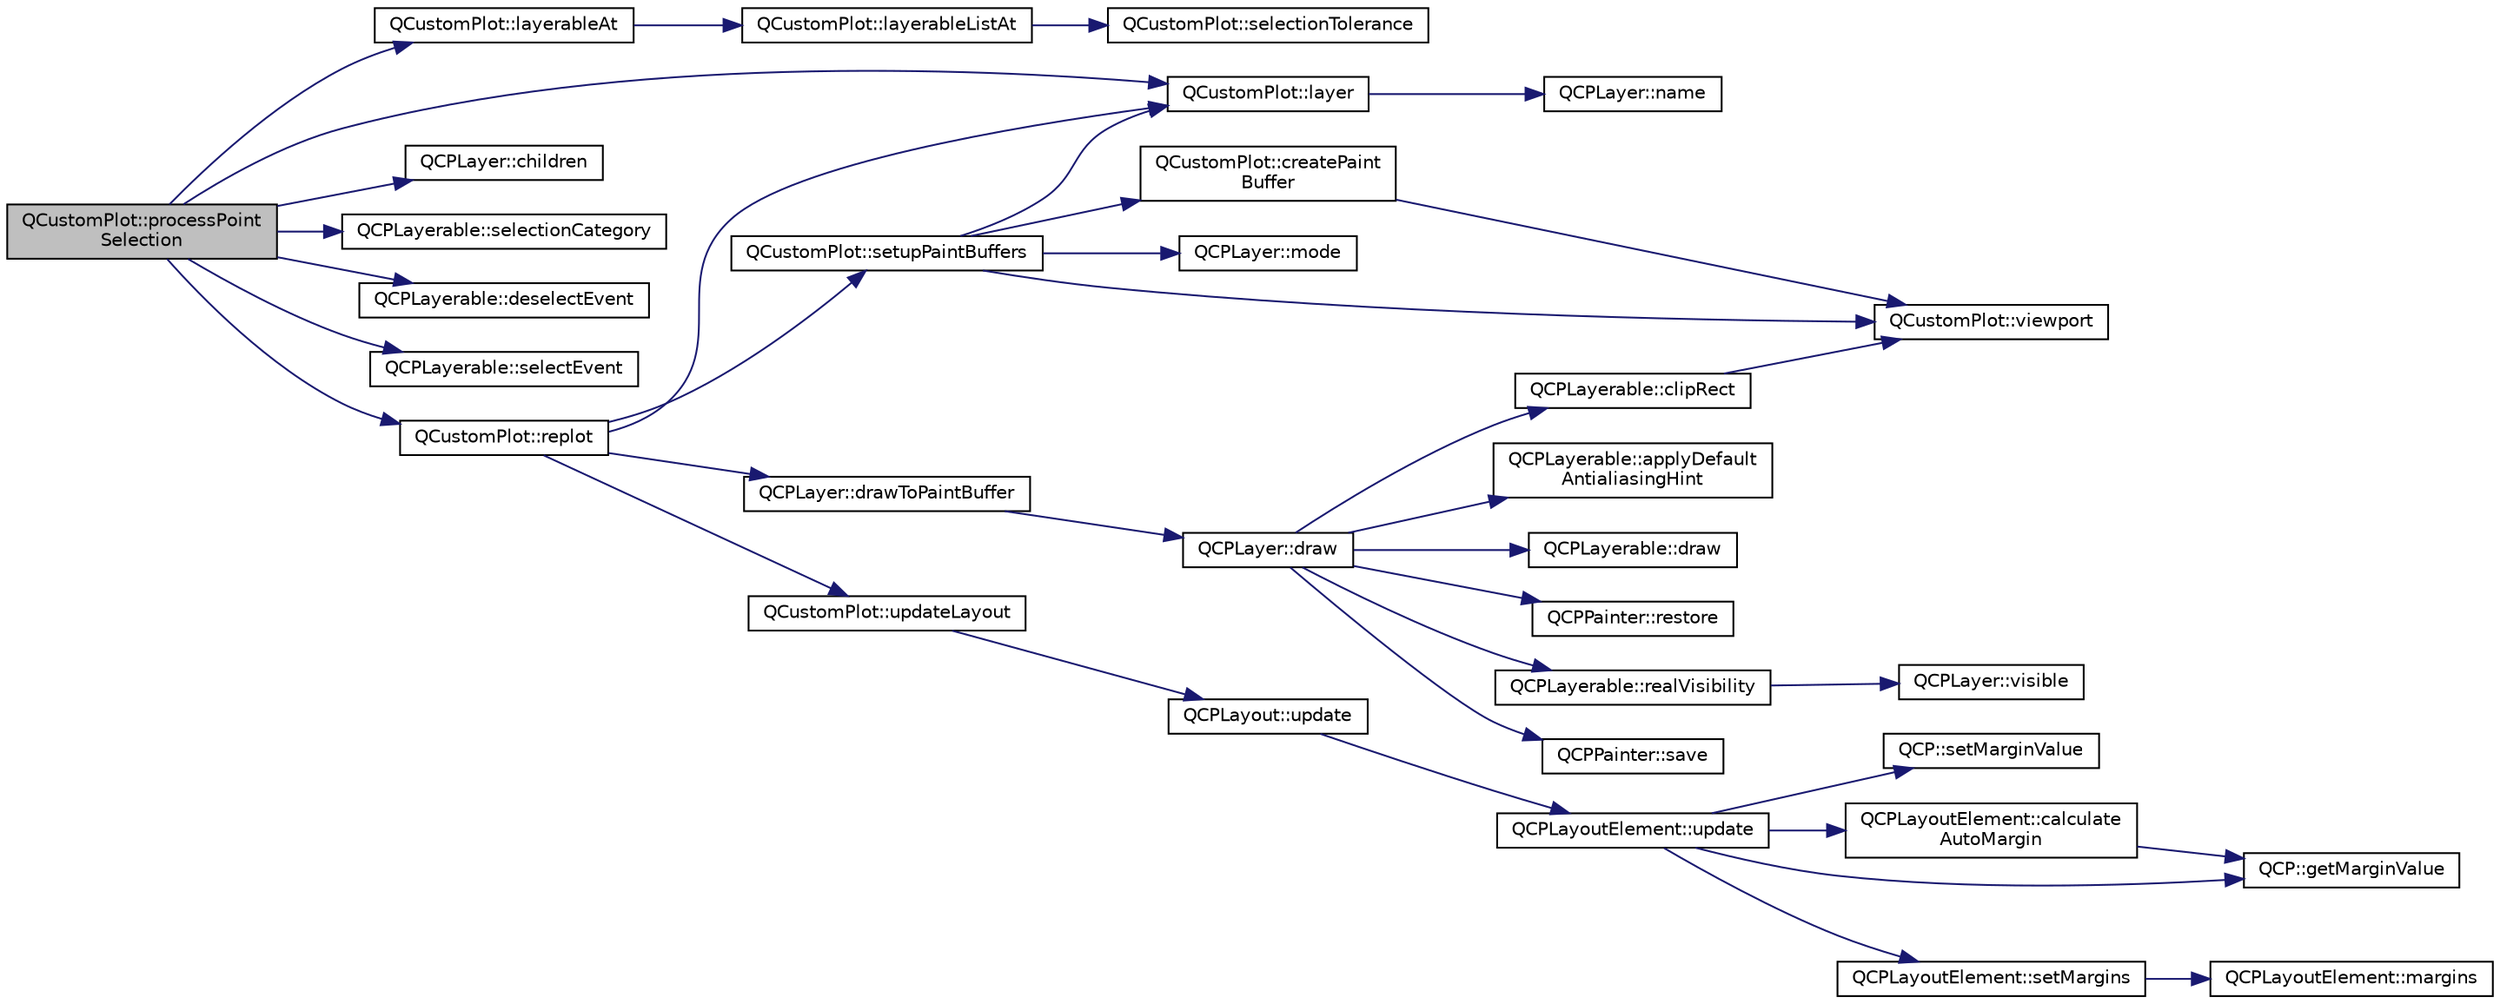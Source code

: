 digraph "QCustomPlot::processPointSelection"
{
  edge [fontname="Helvetica",fontsize="10",labelfontname="Helvetica",labelfontsize="10"];
  node [fontname="Helvetica",fontsize="10",shape=record];
  rankdir="LR";
  Node721 [label="QCustomPlot::processPoint\lSelection",height=0.2,width=0.4,color="black", fillcolor="grey75", style="filled", fontcolor="black"];
  Node721 -> Node722 [color="midnightblue",fontsize="10",style="solid",fontname="Helvetica"];
  Node722 [label="QCustomPlot::layerableAt",height=0.2,width=0.4,color="black", fillcolor="white", style="filled",URL="$class_q_custom_plot.html#a12536fa6d5deb34ec620acb5134ca82a"];
  Node722 -> Node723 [color="midnightblue",fontsize="10",style="solid",fontname="Helvetica"];
  Node723 [label="QCustomPlot::layerableListAt",height=0.2,width=0.4,color="black", fillcolor="white", style="filled",URL="$class_q_custom_plot.html#ac9048589e78e7959d27a2c48c253e159"];
  Node723 -> Node724 [color="midnightblue",fontsize="10",style="solid",fontname="Helvetica"];
  Node724 [label="QCustomPlot::selectionTolerance",height=0.2,width=0.4,color="black", fillcolor="white", style="filled",URL="$class_q_custom_plot.html#a5441d11013afeaf4b8f2ea06e8624a25"];
  Node721 -> Node725 [color="midnightblue",fontsize="10",style="solid",fontname="Helvetica"];
  Node725 [label="QCustomPlot::layer",height=0.2,width=0.4,color="black", fillcolor="white", style="filled",URL="$class_q_custom_plot.html#a0a96244e7773b242ef23c32b7bdfb159"];
  Node725 -> Node726 [color="midnightblue",fontsize="10",style="solid",fontname="Helvetica"];
  Node726 [label="QCPLayer::name",height=0.2,width=0.4,color="black", fillcolor="white", style="filled",URL="$class_q_c_p_layer.html#a37806f662b50b588fb1029a14fc5ef50"];
  Node721 -> Node727 [color="midnightblue",fontsize="10",style="solid",fontname="Helvetica"];
  Node727 [label="QCPLayer::children",height=0.2,width=0.4,color="black", fillcolor="white", style="filled",URL="$class_q_c_p_layer.html#a183b90941fc78f0b136edd77c5fb6966"];
  Node721 -> Node728 [color="midnightblue",fontsize="10",style="solid",fontname="Helvetica"];
  Node728 [label="QCPLayerable::selectionCategory",height=0.2,width=0.4,color="black", fillcolor="white", style="filled",URL="$class_q_c_p_layerable.html#a908c9edda761886f33893be326dab77d"];
  Node721 -> Node729 [color="midnightblue",fontsize="10",style="solid",fontname="Helvetica"];
  Node729 [label="QCPLayerable::deselectEvent",height=0.2,width=0.4,color="black", fillcolor="white", style="filled",URL="$class_q_c_p_layerable.html#ae546370644a5551c76af739afc008bee"];
  Node721 -> Node730 [color="midnightblue",fontsize="10",style="solid",fontname="Helvetica"];
  Node730 [label="QCPLayerable::selectEvent",height=0.2,width=0.4,color="black", fillcolor="white", style="filled",URL="$class_q_c_p_layerable.html#a7498c2d0d081cf7cad0fb3bb93aa0e91"];
  Node721 -> Node731 [color="midnightblue",fontsize="10",style="solid",fontname="Helvetica"];
  Node731 [label="QCustomPlot::replot",height=0.2,width=0.4,color="black", fillcolor="white", style="filled",URL="$class_q_custom_plot.html#aa4bfe7d70dbe67e81d877819b75ab9af"];
  Node731 -> Node732 [color="midnightblue",fontsize="10",style="solid",fontname="Helvetica"];
  Node732 [label="QCustomPlot::updateLayout",height=0.2,width=0.4,color="black", fillcolor="white", style="filled",URL="$class_q_custom_plot.html#a6e6693e2c249f65437382ffd93405e04"];
  Node732 -> Node733 [color="midnightblue",fontsize="10",style="solid",fontname="Helvetica"];
  Node733 [label="QCPLayout::update",height=0.2,width=0.4,color="black", fillcolor="white", style="filled",URL="$class_q_c_p_layout.html#a48ecc9c98ea90b547c3e27a931a8f7bd"];
  Node733 -> Node734 [color="midnightblue",fontsize="10",style="solid",fontname="Helvetica"];
  Node734 [label="QCPLayoutElement::update",height=0.2,width=0.4,color="black", fillcolor="white", style="filled",URL="$class_q_c_p_layout_element.html#a929c2ec62e0e0e1d8418eaa802e2af9b"];
  Node734 -> Node735 [color="midnightblue",fontsize="10",style="solid",fontname="Helvetica"];
  Node735 [label="QCP::setMarginValue",height=0.2,width=0.4,color="black", fillcolor="white", style="filled",URL="$namespace_q_c_p.html#afbf6e3084c108f2bb4372107945ee82f"];
  Node734 -> Node736 [color="midnightblue",fontsize="10",style="solid",fontname="Helvetica"];
  Node736 [label="QCPLayoutElement::calculate\lAutoMargin",height=0.2,width=0.4,color="black", fillcolor="white", style="filled",URL="$class_q_c_p_layout_element.html#a005c9f0fe84bc1591a2cf2c46fd477b4"];
  Node736 -> Node737 [color="midnightblue",fontsize="10",style="solid",fontname="Helvetica"];
  Node737 [label="QCP::getMarginValue",height=0.2,width=0.4,color="black", fillcolor="white", style="filled",URL="$namespace_q_c_p.html#a23a2679d3495c444acc26acc61e35b5b"];
  Node734 -> Node737 [color="midnightblue",fontsize="10",style="solid",fontname="Helvetica"];
  Node734 -> Node738 [color="midnightblue",fontsize="10",style="solid",fontname="Helvetica"];
  Node738 [label="QCPLayoutElement::setMargins",height=0.2,width=0.4,color="black", fillcolor="white", style="filled",URL="$class_q_c_p_layout_element.html#a8f450b1f3f992ad576fce2c63d8b79cf"];
  Node738 -> Node739 [color="midnightblue",fontsize="10",style="solid",fontname="Helvetica"];
  Node739 [label="QCPLayoutElement::margins",height=0.2,width=0.4,color="black", fillcolor="white", style="filled",URL="$class_q_c_p_layout_element.html#af4ac9450aa2d60863bf3a8ea0c940c9d"];
  Node731 -> Node740 [color="midnightblue",fontsize="10",style="solid",fontname="Helvetica"];
  Node740 [label="QCustomPlot::setupPaintBuffers",height=0.2,width=0.4,color="black", fillcolor="white", style="filled",URL="$class_q_custom_plot.html#a2685341f7242c3882f4cc5e379308d71"];
  Node740 -> Node741 [color="midnightblue",fontsize="10",style="solid",fontname="Helvetica"];
  Node741 [label="QCustomPlot::createPaint\lBuffer",height=0.2,width=0.4,color="black", fillcolor="white", style="filled",URL="$class_q_custom_plot.html#a943b57596a1adf7f0e75c3b50e407ae6"];
  Node741 -> Node742 [color="midnightblue",fontsize="10",style="solid",fontname="Helvetica"];
  Node742 [label="QCustomPlot::viewport",height=0.2,width=0.4,color="black", fillcolor="white", style="filled",URL="$class_q_custom_plot.html#a19842409b18f556b256d05e97fffc670"];
  Node740 -> Node725 [color="midnightblue",fontsize="10",style="solid",fontname="Helvetica"];
  Node740 -> Node743 [color="midnightblue",fontsize="10",style="solid",fontname="Helvetica"];
  Node743 [label="QCPLayer::mode",height=0.2,width=0.4,color="black", fillcolor="white", style="filled",URL="$class_q_c_p_layer.html#a44ae50b011b19f3dd46a38d8e2e2c1b6"];
  Node740 -> Node742 [color="midnightblue",fontsize="10",style="solid",fontname="Helvetica"];
  Node731 -> Node725 [color="midnightblue",fontsize="10",style="solid",fontname="Helvetica"];
  Node731 -> Node744 [color="midnightblue",fontsize="10",style="solid",fontname="Helvetica"];
  Node744 [label="QCPLayer::drawToPaintBuffer",height=0.2,width=0.4,color="black", fillcolor="white", style="filled",URL="$class_q_c_p_layer.html#a4a8e0a86f31462299e7fc8e8158dd2c6"];
  Node744 -> Node745 [color="midnightblue",fontsize="10",style="solid",fontname="Helvetica"];
  Node745 [label="QCPLayer::draw",height=0.2,width=0.4,color="black", fillcolor="white", style="filled",URL="$class_q_c_p_layer.html#ab831a99c8d30b15ec4533ca341e8813b"];
  Node745 -> Node746 [color="midnightblue",fontsize="10",style="solid",fontname="Helvetica"];
  Node746 [label="QCPLayerable::realVisibility",height=0.2,width=0.4,color="black", fillcolor="white", style="filled",URL="$class_q_c_p_layerable.html#ab054e88f15d485defcb95e7376f119e7"];
  Node746 -> Node747 [color="midnightblue",fontsize="10",style="solid",fontname="Helvetica"];
  Node747 [label="QCPLayer::visible",height=0.2,width=0.4,color="black", fillcolor="white", style="filled",URL="$class_q_c_p_layer.html#ad1cc2d6b32d2abb33c7f449b964e068c"];
  Node745 -> Node748 [color="midnightblue",fontsize="10",style="solid",fontname="Helvetica"];
  Node748 [label="QCPPainter::save",height=0.2,width=0.4,color="black", fillcolor="white", style="filled",URL="$class_q_c_p_painter.html#a8fd6821ee6fecbfa04444c9062912abd"];
  Node745 -> Node749 [color="midnightblue",fontsize="10",style="solid",fontname="Helvetica"];
  Node749 [label="QCPLayerable::clipRect",height=0.2,width=0.4,color="black", fillcolor="white", style="filled",URL="$class_q_c_p_layerable.html#acbcfc9ecc75433747b1978a77b1864b3"];
  Node749 -> Node742 [color="midnightblue",fontsize="10",style="solid",fontname="Helvetica"];
  Node745 -> Node750 [color="midnightblue",fontsize="10",style="solid",fontname="Helvetica"];
  Node750 [label="QCPLayerable::applyDefault\lAntialiasingHint",height=0.2,width=0.4,color="black", fillcolor="white", style="filled",URL="$class_q_c_p_layerable.html#afdf83ddc6a265cbf4c89fe99d3d93473"];
  Node745 -> Node751 [color="midnightblue",fontsize="10",style="solid",fontname="Helvetica"];
  Node751 [label="QCPLayerable::draw",height=0.2,width=0.4,color="black", fillcolor="white", style="filled",URL="$class_q_c_p_layerable.html#aecf2f7087482d4b6a78cb2770e5ed12d"];
  Node745 -> Node752 [color="midnightblue",fontsize="10",style="solid",fontname="Helvetica"];
  Node752 [label="QCPPainter::restore",height=0.2,width=0.4,color="black", fillcolor="white", style="filled",URL="$class_q_c_p_painter.html#a64908e6298d5bbd83457dc987cc3a022"];
}
